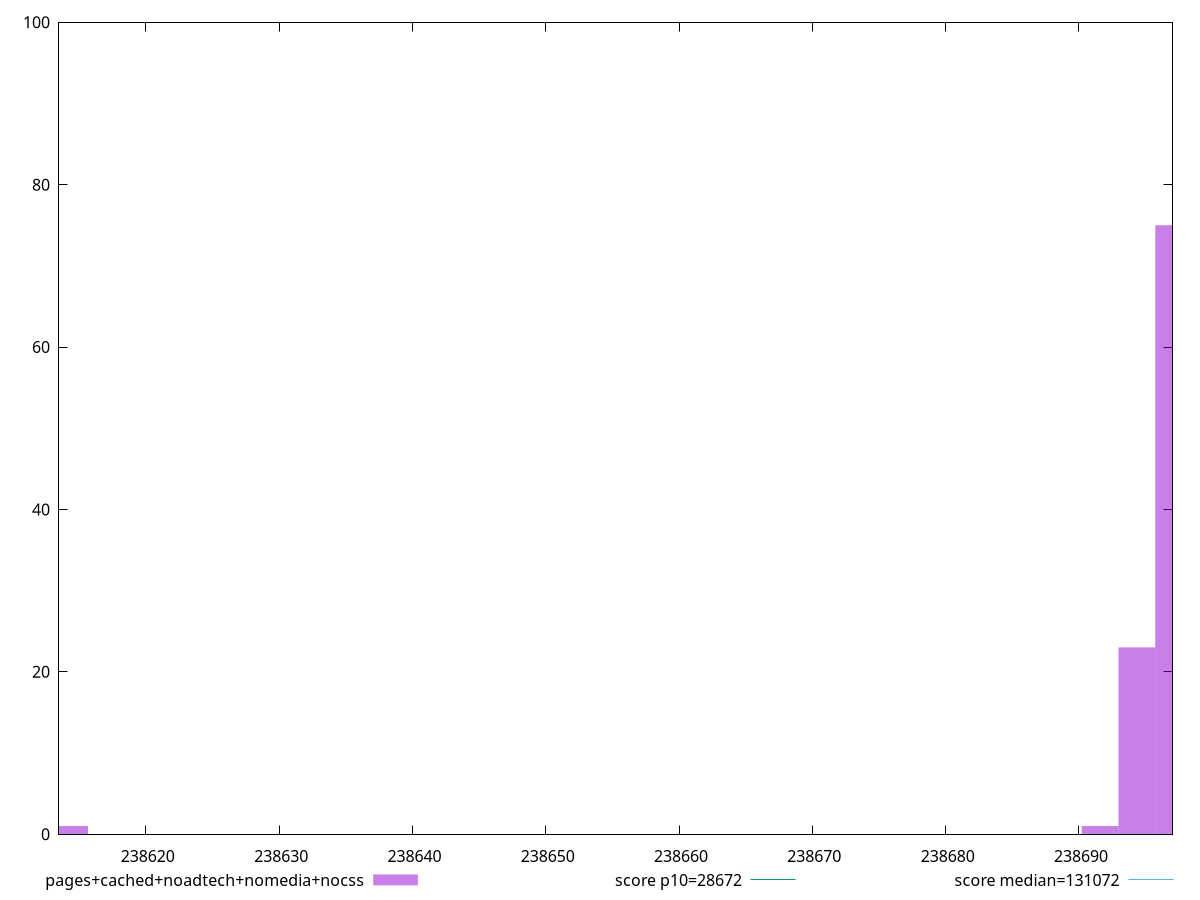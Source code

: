 reset

$pagesCachedNoadtechNomediaNocss <<EOF
238614.28155035124 1
238694.34604524827 23
238697.1068898999 75
238691.58520059666 1
EOF

set key outside below
set boxwidth 2.7608446516215954
set xrange [238613.48333333334:238697.01666666666]
set yrange [0:100]
set trange [0:100]
set style fill transparent solid 0.5 noborder

set parametric
set terminal svg size 640, 490 enhanced background rgb 'white'
set output "report_00013_2021-02-09T12-04-24.940Z/uses-long-cache-ttl/comparison/histogram/4_vs_5.svg"

plot $pagesCachedNoadtechNomediaNocss title "pages+cached+noadtech+nomedia+nocss" with boxes, \
     28672,t title "score p10=28672", \
     131072,t title "score median=131072"

reset
